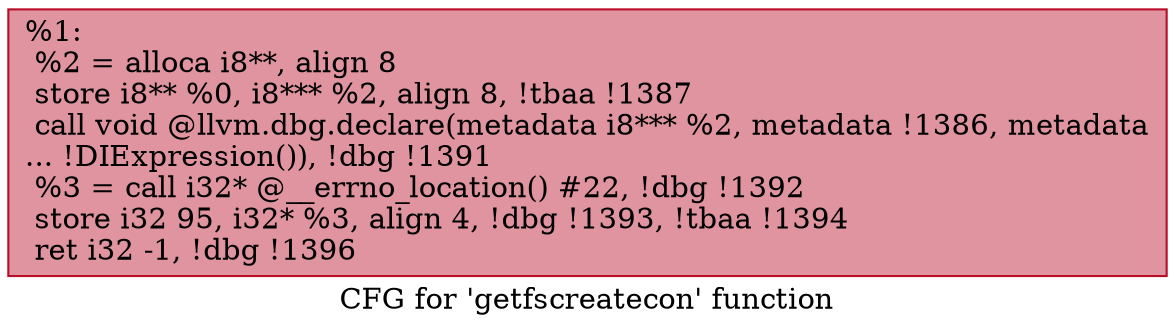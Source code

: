 digraph "CFG for 'getfscreatecon' function" {
	label="CFG for 'getfscreatecon' function";

	Node0x1871ca0 [shape=record,color="#b70d28ff", style=filled, fillcolor="#b70d2870",label="{%1:\l  %2 = alloca i8**, align 8\l  store i8** %0, i8*** %2, align 8, !tbaa !1387\l  call void @llvm.dbg.declare(metadata i8*** %2, metadata !1386, metadata\l... !DIExpression()), !dbg !1391\l  %3 = call i32* @__errno_location() #22, !dbg !1392\l  store i32 95, i32* %3, align 4, !dbg !1393, !tbaa !1394\l  ret i32 -1, !dbg !1396\l}"];
}
